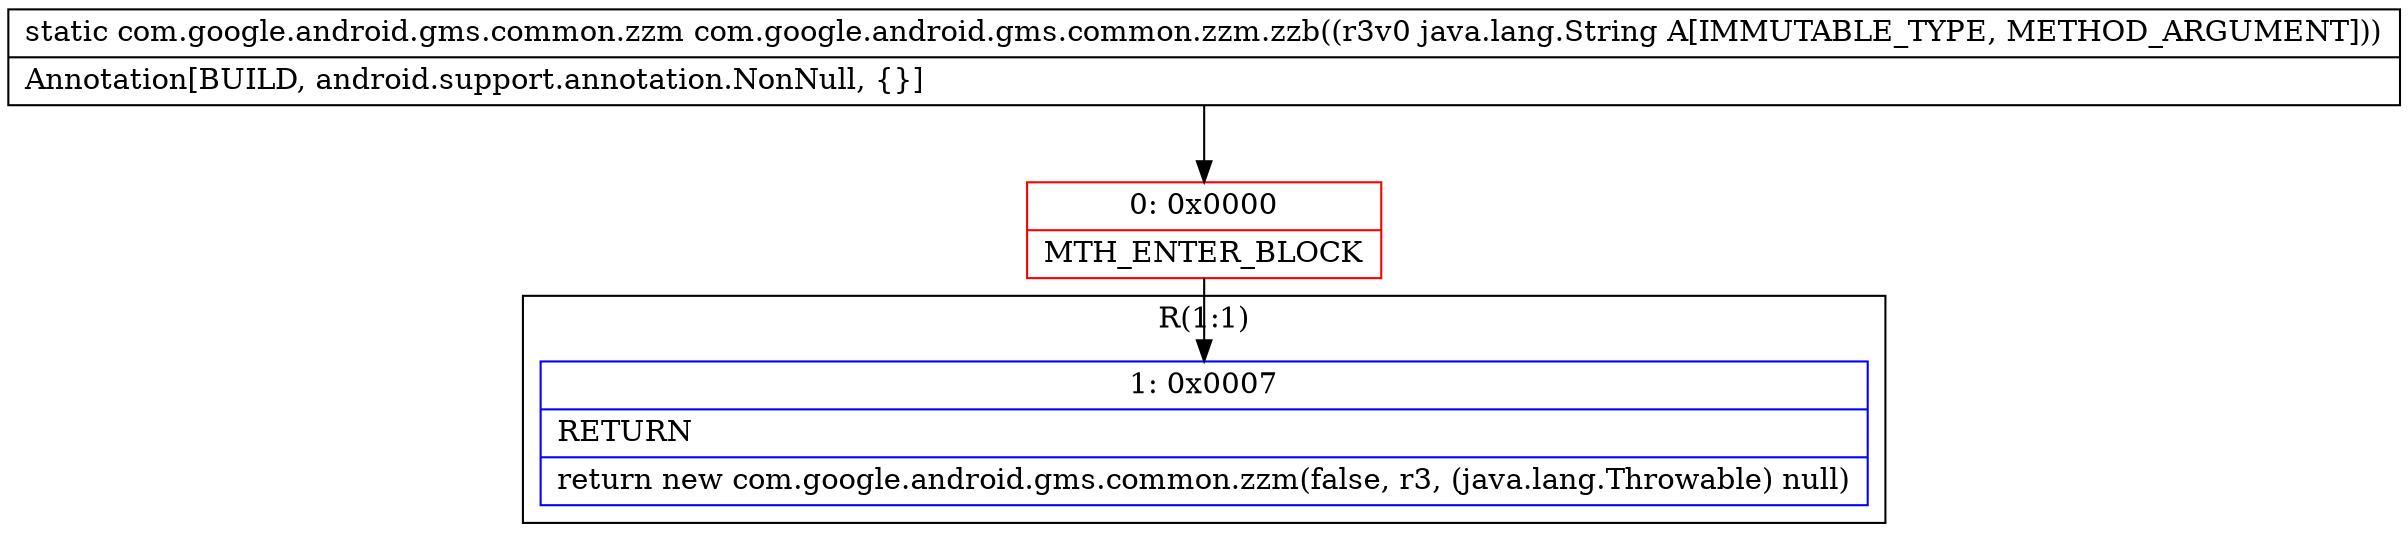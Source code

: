 digraph "CFG forcom.google.android.gms.common.zzm.zzb(Ljava\/lang\/String;)Lcom\/google\/android\/gms\/common\/zzm;" {
subgraph cluster_Region_1753085914 {
label = "R(1:1)";
node [shape=record,color=blue];
Node_1 [shape=record,label="{1\:\ 0x0007|RETURN\l|return new com.google.android.gms.common.zzm(false, r3, (java.lang.Throwable) null)\l}"];
}
Node_0 [shape=record,color=red,label="{0\:\ 0x0000|MTH_ENTER_BLOCK\l}"];
MethodNode[shape=record,label="{static com.google.android.gms.common.zzm com.google.android.gms.common.zzm.zzb((r3v0 java.lang.String A[IMMUTABLE_TYPE, METHOD_ARGUMENT]))  | Annotation[BUILD, android.support.annotation.NonNull, \{\}]\l}"];
MethodNode -> Node_0;
Node_0 -> Node_1;
}

